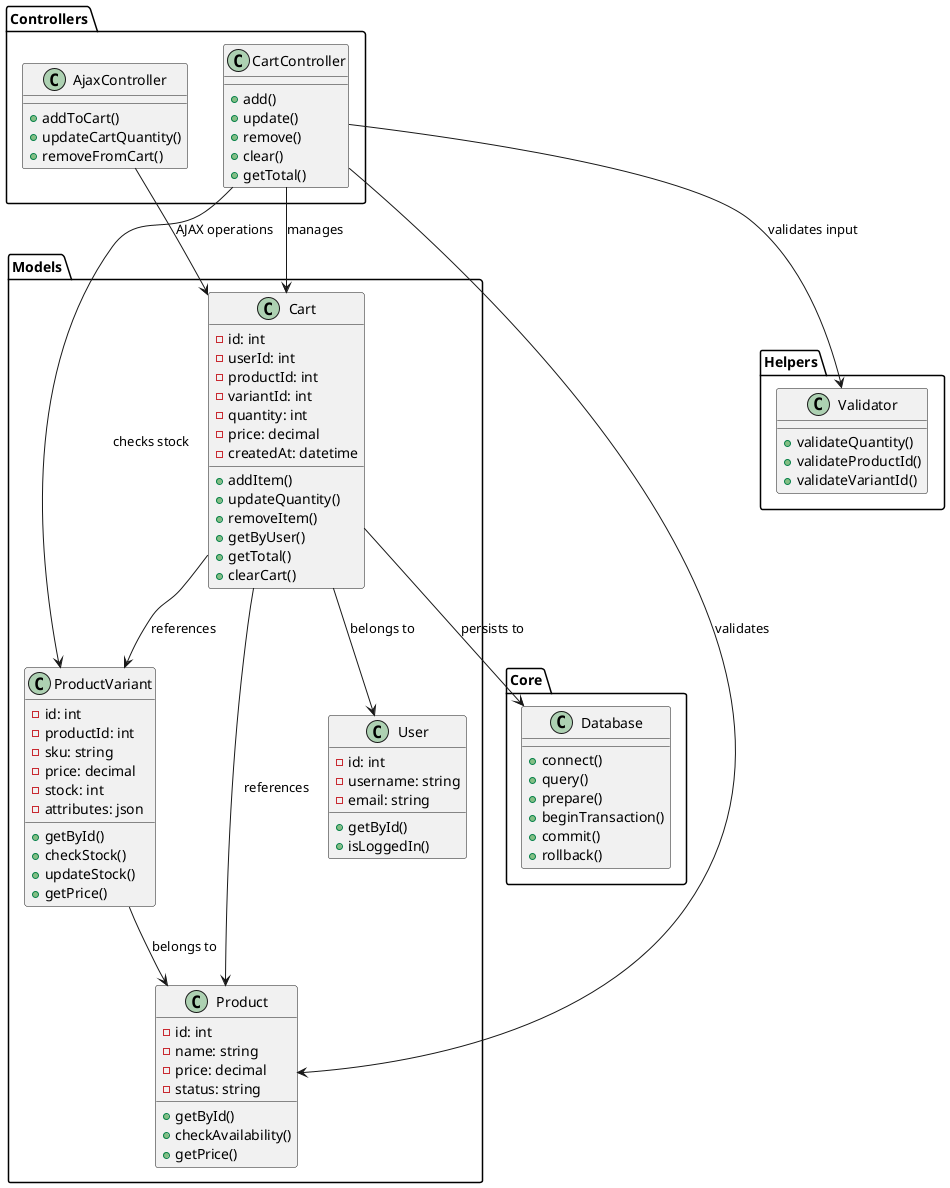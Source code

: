 @startuml Add to Cart - Class Diagram

!define ENTITY class
!define CONTROLLER class

package "Controllers" {
    CONTROLLER CartController {
        +add()
        +update()
        +remove()
        +clear()
        +getTotal()
    }

    CONTROLLER AjaxController {
        +addToCart()
        +updateCartQuantity()
        +removeFromCart()
    }
}

package "Models" {
    ENTITY Cart {
        -id: int
        -userId: int
        -productId: int
        -variantId: int
        -quantity: int
        -price: decimal
        -createdAt: datetime
        +addItem()
        +updateQuantity()
        +removeItem()
        +getByUser()
        +getTotal()
        +clearCart()
    }

    ENTITY Product {
        -id: int
        -name: string
        -price: decimal
        -status: string
        +getById()
        +checkAvailability()
        +getPrice()
    }

    ENTITY ProductVariant {
        -id: int
        -productId: int
        -sku: string
        -price: decimal
        -stock: int
        -attributes: json
        +getById()
        +checkStock()
        +updateStock()
        +getPrice()
    }

    ENTITY User {
        -id: int
        -username: string
        -email: string
        +getById()
        +isLoggedIn()
    }
}

package "Helpers" {
    ENTITY Validator {
        +validateQuantity()
        +validateProductId()
        +validateVariantId()
    }
}

package "Core" {
    ENTITY Database {
        +connect()
        +query()
        +prepare()
        +beginTransaction()
        +commit()
        +rollback()
    }
}

CartController --> Cart : manages
CartController --> Product : validates
CartController --> ProductVariant : checks stock
CartController --> Validator : validates input
AjaxController --> Cart : AJAX operations
Cart --> Database : persists to
Cart --> User : belongs to
Cart --> Product : references
Cart --> ProductVariant : references
ProductVariant --> Product : belongs to

@enduml
